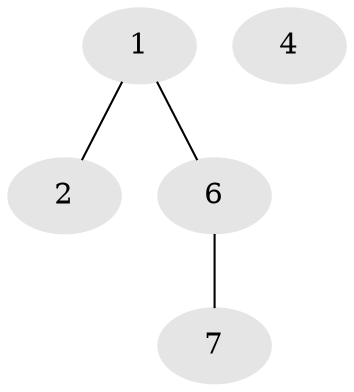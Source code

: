 // Generated by graph-tools (version 1.1) at 2025/46/02/15/25 05:46:28]
// undirected, 5 vertices, 3 edges
graph export_dot {
graph [start="1"]
  node [color=gray90,style=filled];
  1 [super="+8+9"];
  2 [super="+3+12+15+16"];
  4 [super="+3+5+20"];
  6 [super="+10"];
  7 [super="+18+19"];
  1 -- 2;
  1 -- 6;
  6 -- 7;
}
